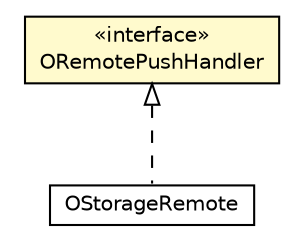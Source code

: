 #!/usr/local/bin/dot
#
# Class diagram 
# Generated by UMLGraph version R5_6-24-gf6e263 (http://www.umlgraph.org/)
#

digraph G {
	edge [fontname="Helvetica",fontsize=10,labelfontname="Helvetica",labelfontsize=10];
	node [fontname="Helvetica",fontsize=10,shape=plaintext];
	nodesep=0.25;
	ranksep=0.5;
	// com.orientechnologies.orient.client.remote.OStorageRemote
	c5737426 [label=<<table title="com.orientechnologies.orient.client.remote.OStorageRemote" border="0" cellborder="1" cellspacing="0" cellpadding="2" port="p" href="./OStorageRemote.html">
		<tr><td><table border="0" cellspacing="0" cellpadding="1">
<tr><td align="center" balign="center"> OStorageRemote </td></tr>
		</table></td></tr>
		</table>>, URL="./OStorageRemote.html", fontname="Helvetica", fontcolor="black", fontsize=10.0];
	// com.orientechnologies.orient.client.remote.ORemotePushHandler
	c5737438 [label=<<table title="com.orientechnologies.orient.client.remote.ORemotePushHandler" border="0" cellborder="1" cellspacing="0" cellpadding="2" port="p" bgcolor="lemonChiffon" href="./ORemotePushHandler.html">
		<tr><td><table border="0" cellspacing="0" cellpadding="1">
<tr><td align="center" balign="center"> &#171;interface&#187; </td></tr>
<tr><td align="center" balign="center"> ORemotePushHandler </td></tr>
		</table></td></tr>
		</table>>, URL="./ORemotePushHandler.html", fontname="Helvetica", fontcolor="black", fontsize=10.0];
	//com.orientechnologies.orient.client.remote.OStorageRemote implements com.orientechnologies.orient.client.remote.ORemotePushHandler
	c5737438:p -> c5737426:p [dir=back,arrowtail=empty,style=dashed];
}

